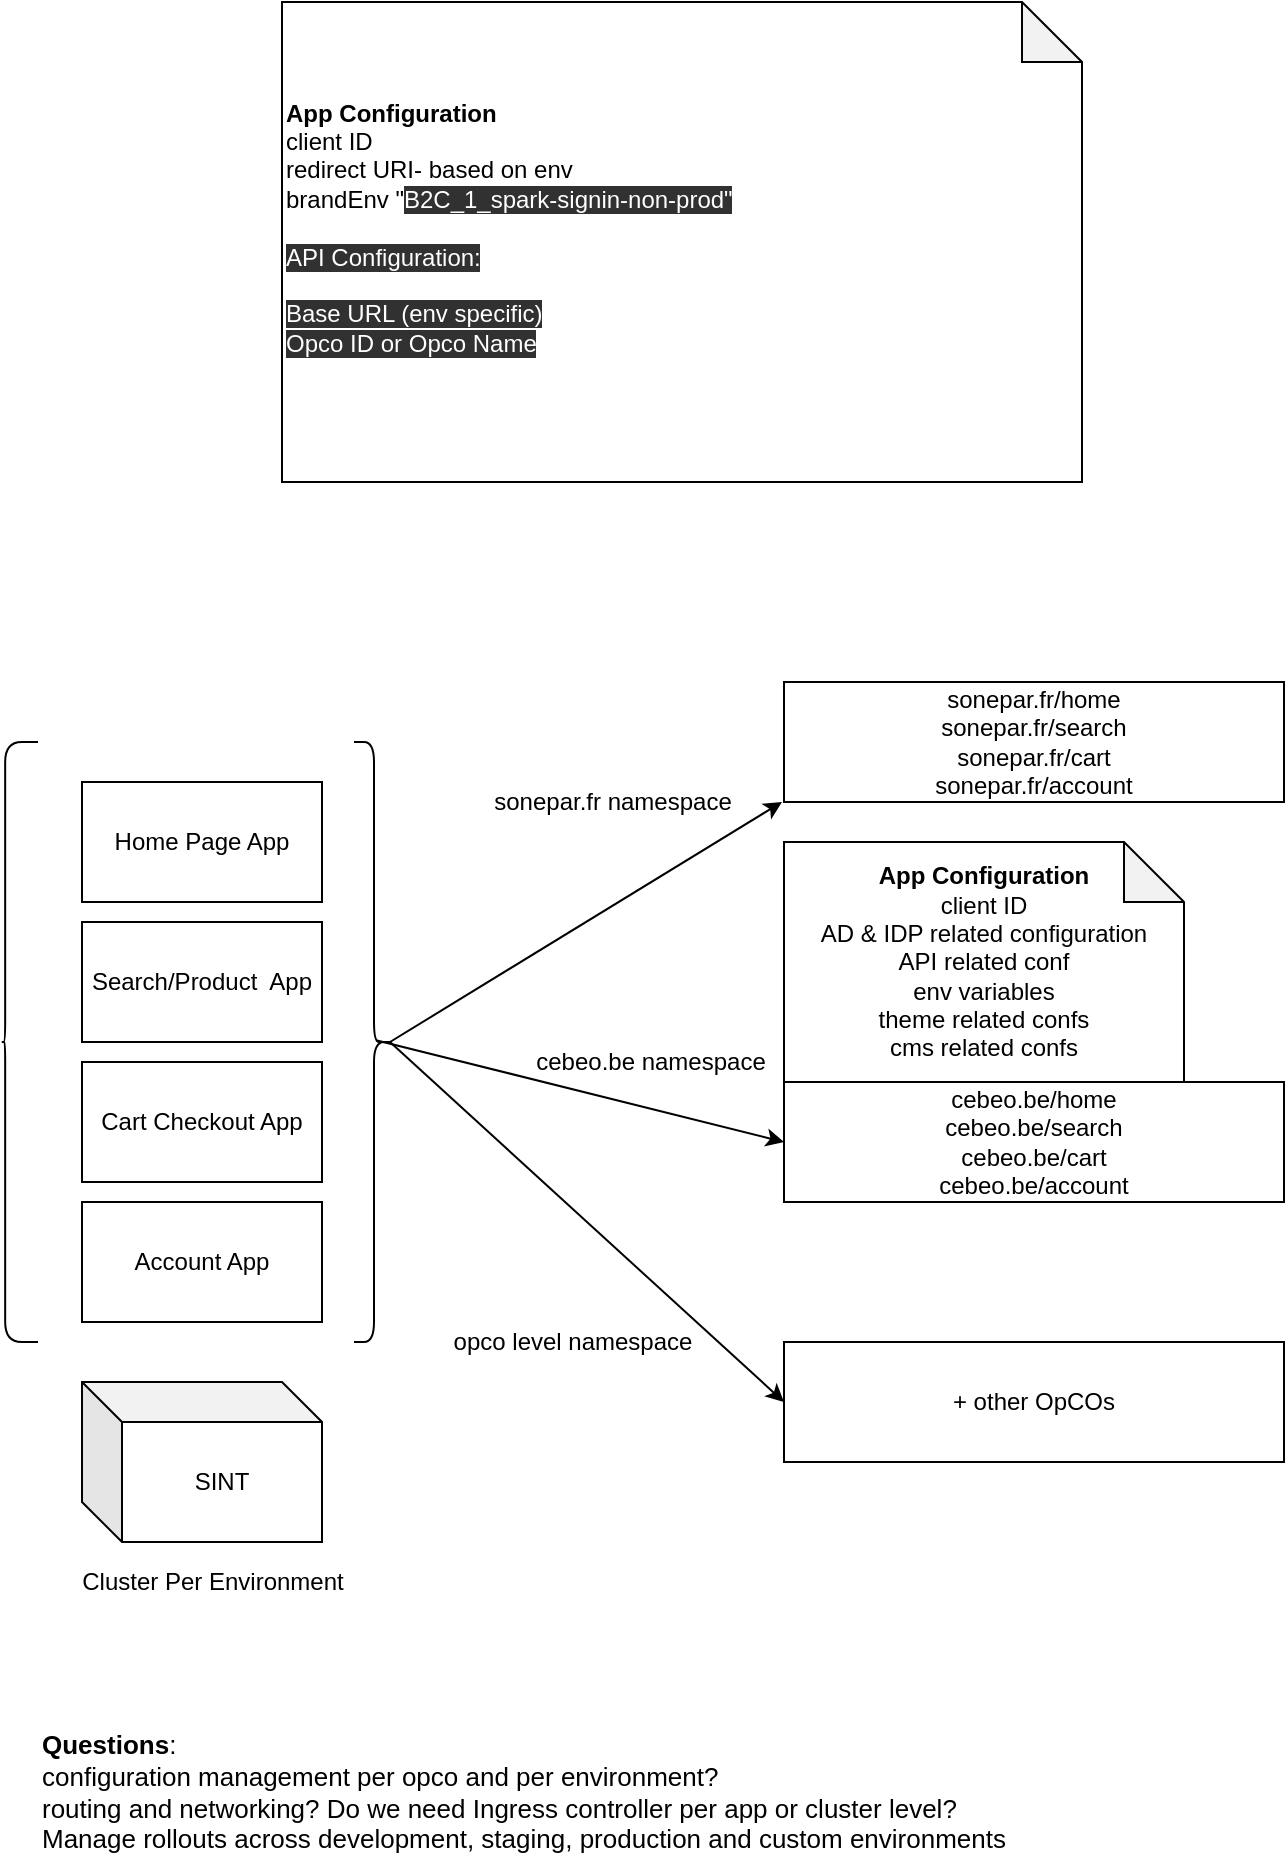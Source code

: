 <mxfile version="13.8.5" type="github">
  <diagram id="gX5xE_9bdZ2ldvqt_yZb" name="Page-1">
    <mxGraphModel dx="1186" dy="1783" grid="1" gridSize="10" guides="1" tooltips="1" connect="1" arrows="1" fold="1" page="1" pageScale="1" pageWidth="827" pageHeight="1169" math="0" shadow="0">
      <root>
        <mxCell id="0" />
        <mxCell id="1" parent="0" />
        <mxCell id="zRgTGlAYgOwRYu9JpwOK-1" value="Home Page App" style="rounded=0;whiteSpace=wrap;html=1;" parent="1" vertex="1">
          <mxGeometry x="130" y="170" width="120" height="60" as="geometry" />
        </mxCell>
        <mxCell id="zRgTGlAYgOwRYu9JpwOK-2" value="Search/Product&amp;nbsp; App" style="rounded=0;whiteSpace=wrap;html=1;" parent="1" vertex="1">
          <mxGeometry x="130" y="240" width="120" height="60" as="geometry" />
        </mxCell>
        <mxCell id="zRgTGlAYgOwRYu9JpwOK-3" value="Cart Checkout App" style="rounded=0;whiteSpace=wrap;html=1;" parent="1" vertex="1">
          <mxGeometry x="130" y="310" width="120" height="60" as="geometry" />
        </mxCell>
        <mxCell id="zRgTGlAYgOwRYu9JpwOK-4" value="Account App" style="rounded=0;whiteSpace=wrap;html=1;" parent="1" vertex="1">
          <mxGeometry x="130" y="380" width="120" height="60" as="geometry" />
        </mxCell>
        <mxCell id="zRgTGlAYgOwRYu9JpwOK-5" value="sonepar.fr/home&lt;br&gt;sonepar.fr/search&lt;br&gt;sonepar.fr/cart&lt;br&gt;sonepar.fr/account" style="rounded=0;whiteSpace=wrap;html=1;" parent="1" vertex="1">
          <mxGeometry x="481" y="120" width="250" height="60" as="geometry" />
        </mxCell>
        <mxCell id="zRgTGlAYgOwRYu9JpwOK-7" value="+ other OpCOs" style="rounded=0;whiteSpace=wrap;html=1;" parent="1" vertex="1">
          <mxGeometry x="481" y="450" width="250" height="60" as="geometry" />
        </mxCell>
        <mxCell id="zRgTGlAYgOwRYu9JpwOK-9" value="" style="shape=curlyBracket;whiteSpace=wrap;html=1;rounded=1;rotation=-180;" parent="1" vertex="1">
          <mxGeometry x="266" y="150" width="20" height="300" as="geometry" />
        </mxCell>
        <mxCell id="zRgTGlAYgOwRYu9JpwOK-10" value="cebeo.be/home&lt;br&gt;cebeo.be/search&lt;br&gt;cebeo.be/cart&lt;br&gt;cebeo.be/account" style="rounded=0;whiteSpace=wrap;html=1;" parent="1" vertex="1">
          <mxGeometry x="481" y="320" width="250" height="60" as="geometry" />
        </mxCell>
        <mxCell id="zRgTGlAYgOwRYu9JpwOK-11" value="" style="endArrow=classic;html=1;exitX=0.1;exitY=0.5;exitDx=0;exitDy=0;exitPerimeter=0;" parent="1" source="zRgTGlAYgOwRYu9JpwOK-9" edge="1">
          <mxGeometry width="50" height="50" relative="1" as="geometry">
            <mxPoint x="390" y="320" as="sourcePoint" />
            <mxPoint x="480" y="180" as="targetPoint" />
          </mxGeometry>
        </mxCell>
        <mxCell id="zRgTGlAYgOwRYu9JpwOK-12" value="" style="endArrow=classic;html=1;exitX=0.45;exitY=0.503;exitDx=0;exitDy=0;exitPerimeter=0;entryX=0;entryY=0.5;entryDx=0;entryDy=0;" parent="1" source="zRgTGlAYgOwRYu9JpwOK-9" target="zRgTGlAYgOwRYu9JpwOK-10" edge="1">
          <mxGeometry width="50" height="50" relative="1" as="geometry">
            <mxPoint x="390" y="320" as="sourcePoint" />
            <mxPoint x="480" y="290" as="targetPoint" />
          </mxGeometry>
        </mxCell>
        <mxCell id="zRgTGlAYgOwRYu9JpwOK-13" value="" style="endArrow=classic;html=1;entryX=0;entryY=0.5;entryDx=0;entryDy=0;exitX=0.1;exitY=0.5;exitDx=0;exitDy=0;exitPerimeter=0;" parent="1" source="zRgTGlAYgOwRYu9JpwOK-9" target="zRgTGlAYgOwRYu9JpwOK-7" edge="1">
          <mxGeometry width="50" height="50" relative="1" as="geometry">
            <mxPoint x="390" y="320" as="sourcePoint" />
            <mxPoint x="440" y="270" as="targetPoint" />
          </mxGeometry>
        </mxCell>
        <mxCell id="zRgTGlAYgOwRYu9JpwOK-14" value="&lt;b&gt;App Configuration&lt;/b&gt;&lt;br&gt;client ID&lt;br&gt;redirect URI- based on env&lt;br&gt;brandEnv &quot;&lt;span style=&quot;color: rgb(255 , 255 , 255) ; font-family: &amp;#34;segoe ui&amp;#34; , , &amp;#34;apple color emoji&amp;#34; , &amp;#34;segoe ui emoji&amp;#34; , sans-serif ; background-color: rgb(50 , 49 , 49)&quot;&gt;B2C_1_spark-signin-non-prod&quot;&lt;br&gt;&lt;br&gt;API Configuration:&lt;br&gt;&lt;br&gt;Base URL (env specific)&lt;br&gt;Opco ID or Opco Name&lt;br&gt;&lt;br&gt;&lt;/span&gt;" style="shape=note;whiteSpace=wrap;html=1;backgroundOutline=1;darkOpacity=0.05;align=left;" parent="1" vertex="1">
          <mxGeometry x="230" y="-220" width="400" height="240" as="geometry" />
        </mxCell>
        <mxCell id="zRgTGlAYgOwRYu9JpwOK-15" value="SINT" style="shape=cube;whiteSpace=wrap;html=1;boundedLbl=1;backgroundOutline=1;darkOpacity=0.05;darkOpacity2=0.1;" parent="1" vertex="1">
          <mxGeometry x="130" y="470" width="120" height="80" as="geometry" />
        </mxCell>
        <mxCell id="zRgTGlAYgOwRYu9JpwOK-18" value="Cluster Per Environment" style="text;html=1;resizable=0;autosize=1;align=center;verticalAlign=middle;points=[];fillColor=none;strokeColor=none;rounded=0;" parent="1" vertex="1">
          <mxGeometry x="120" y="560" width="150" height="20" as="geometry" />
        </mxCell>
        <mxCell id="zRgTGlAYgOwRYu9JpwOK-20" value="sonepar.fr namespace" style="text;html=1;align=center;verticalAlign=middle;resizable=0;points=[];autosize=1;" parent="1" vertex="1">
          <mxGeometry x="330" y="170" width="130" height="20" as="geometry" />
        </mxCell>
        <mxCell id="zRgTGlAYgOwRYu9JpwOK-21" value="cebeo.be namespace" style="text;html=1;align=center;verticalAlign=middle;resizable=0;points=[];autosize=1;" parent="1" vertex="1">
          <mxGeometry x="349" y="300" width="130" height="20" as="geometry" />
        </mxCell>
        <mxCell id="zRgTGlAYgOwRYu9JpwOK-23" value="opco level namespace" style="text;html=1;align=center;verticalAlign=middle;resizable=0;points=[];autosize=1;" parent="1" vertex="1">
          <mxGeometry x="310" y="440" width="130" height="20" as="geometry" />
        </mxCell>
        <mxCell id="zRgTGlAYgOwRYu9JpwOK-25" value="&lt;b&gt;App Configuration&lt;/b&gt;&lt;br&gt;client ID&lt;br&gt;AD &amp;amp; IDP related configuration&lt;br&gt;API related conf&lt;br&gt;env variables&lt;br&gt;theme related confs&lt;br&gt;cms related confs" style="shape=note;whiteSpace=wrap;html=1;backgroundOutline=1;darkOpacity=0.05;" parent="1" vertex="1">
          <mxGeometry x="481" y="200" width="200" height="120" as="geometry" />
        </mxCell>
        <mxCell id="zRgTGlAYgOwRYu9JpwOK-26" value="" style="shape=curlyBracket;whiteSpace=wrap;html=1;rounded=1;rotation=0;size=0.088;" parent="1" vertex="1">
          <mxGeometry x="90" y="150" width="18" height="300" as="geometry" />
        </mxCell>
        <mxCell id="zRgTGlAYgOwRYu9JpwOK-27" value="&lt;font style=&quot;font-size: 13px&quot;&gt;&lt;b&gt;Questions&lt;/b&gt;:&lt;br&gt;configuration management per opco and per environment?&lt;br&gt;routing and networking? Do we need Ingress controller per app or cluster level?&lt;br&gt;Manage rollouts&amp;nbsp;across development, staging, production and custom environments&lt;/font&gt;" style="text;html=1;resizable=0;autosize=1;align=left;verticalAlign=middle;points=[];fillColor=none;strokeColor=none;rounded=0;" parent="1" vertex="1">
          <mxGeometry x="108" y="645" width="500" height="60" as="geometry" />
        </mxCell>
      </root>
    </mxGraphModel>
  </diagram>
</mxfile>
